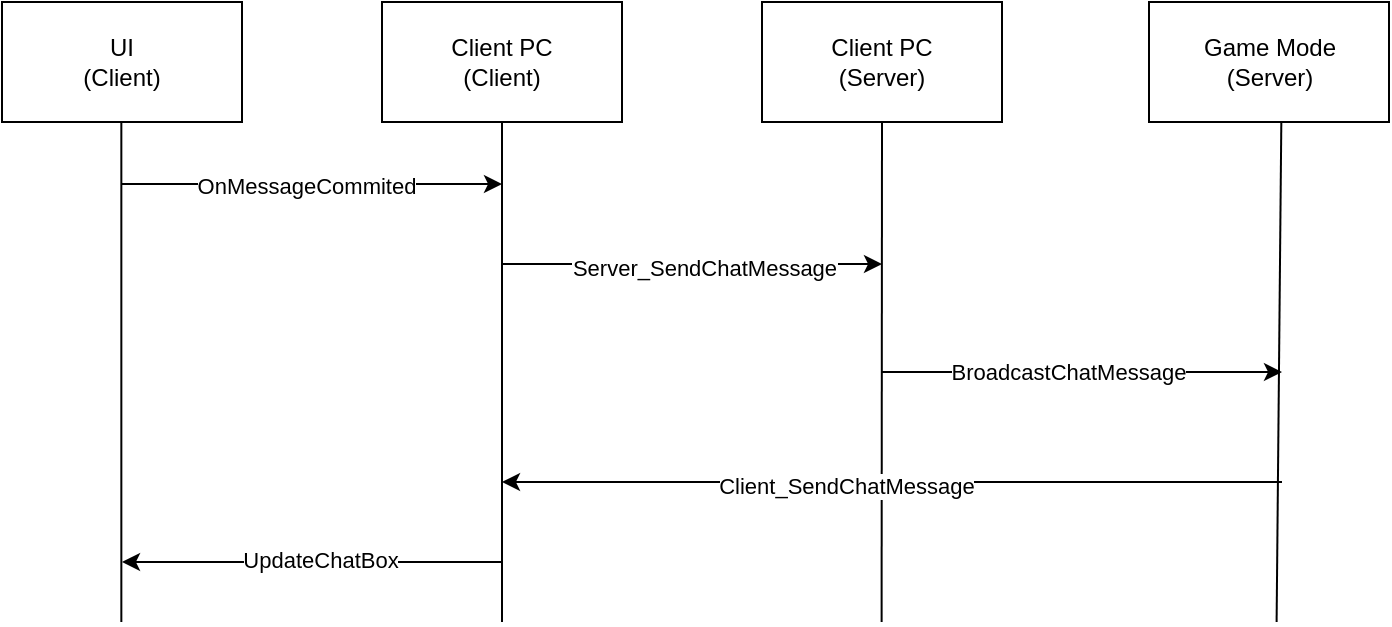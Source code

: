 <mxfile version="26.1.1">
  <diagram name="페이지-1" id="VSAeOotIDmW3yGKs_1Nk">
    <mxGraphModel dx="1974" dy="669" grid="1" gridSize="10" guides="1" tooltips="1" connect="1" arrows="1" fold="1" page="1" pageScale="1" pageWidth="827" pageHeight="1169" math="0" shadow="0">
      <root>
        <mxCell id="0" />
        <mxCell id="1" parent="0" />
        <mxCell id="gVc2iqGIA-hcth5kCHBf-1" value="Client PC&lt;div&gt;(Client)&lt;/div&gt;" style="rounded=0;whiteSpace=wrap;html=1;" vertex="1" parent="1">
          <mxGeometry x="30" y="90" width="120" height="60" as="geometry" />
        </mxCell>
        <mxCell id="gVc2iqGIA-hcth5kCHBf-2" value="" style="endArrow=none;html=1;rounded=0;exitX=0.5;exitY=1;exitDx=0;exitDy=0;" edge="1" parent="1" source="gVc2iqGIA-hcth5kCHBf-1">
          <mxGeometry width="50" height="50" relative="1" as="geometry">
            <mxPoint x="390" y="450" as="sourcePoint" />
            <mxPoint x="90" y="400" as="targetPoint" />
          </mxGeometry>
        </mxCell>
        <mxCell id="gVc2iqGIA-hcth5kCHBf-3" value="" style="endArrow=classic;html=1;rounded=0;" edge="1" parent="1">
          <mxGeometry width="50" height="50" relative="1" as="geometry">
            <mxPoint x="90" y="221" as="sourcePoint" />
            <mxPoint x="280" y="221" as="targetPoint" />
          </mxGeometry>
        </mxCell>
        <mxCell id="gVc2iqGIA-hcth5kCHBf-6" value="Server_SendChatMessage" style="edgeLabel;html=1;align=center;verticalAlign=middle;resizable=0;points=[];" vertex="1" connectable="0" parent="gVc2iqGIA-hcth5kCHBf-3">
          <mxGeometry x="0.061" y="-2" relative="1" as="geometry">
            <mxPoint as="offset" />
          </mxGeometry>
        </mxCell>
        <mxCell id="gVc2iqGIA-hcth5kCHBf-4" value="Client PC&lt;div&gt;(Server)&lt;/div&gt;" style="rounded=0;whiteSpace=wrap;html=1;" vertex="1" parent="1">
          <mxGeometry x="220" y="90" width="120" height="60" as="geometry" />
        </mxCell>
        <mxCell id="gVc2iqGIA-hcth5kCHBf-5" value="" style="endArrow=none;html=1;rounded=0;exitX=0.5;exitY=1;exitDx=0;exitDy=0;" edge="1" parent="1" source="gVc2iqGIA-hcth5kCHBf-4">
          <mxGeometry width="50" height="50" relative="1" as="geometry">
            <mxPoint x="279.8" y="150" as="sourcePoint" />
            <mxPoint x="279.8" y="400" as="targetPoint" />
          </mxGeometry>
        </mxCell>
        <mxCell id="gVc2iqGIA-hcth5kCHBf-7" value="Game Mode&lt;div&gt;(Server)&lt;/div&gt;" style="rounded=0;whiteSpace=wrap;html=1;" vertex="1" parent="1">
          <mxGeometry x="413.5" y="90" width="120" height="60" as="geometry" />
        </mxCell>
        <mxCell id="gVc2iqGIA-hcth5kCHBf-8" value="" style="endArrow=none;html=1;rounded=0;exitX=0.518;exitY=1.005;exitDx=0;exitDy=0;exitPerimeter=0;" edge="1" parent="1">
          <mxGeometry width="50" height="50" relative="1" as="geometry">
            <mxPoint x="479.66" y="150.3" as="sourcePoint" />
            <mxPoint x="477.3" y="400" as="targetPoint" />
          </mxGeometry>
        </mxCell>
        <mxCell id="gVc2iqGIA-hcth5kCHBf-9" value="" style="endArrow=classic;html=1;rounded=0;" edge="1" parent="1">
          <mxGeometry width="50" height="50" relative="1" as="geometry">
            <mxPoint x="280" y="275" as="sourcePoint" />
            <mxPoint x="480" y="275" as="targetPoint" />
          </mxGeometry>
        </mxCell>
        <mxCell id="gVc2iqGIA-hcth5kCHBf-10" value="BroadcastChatMessage" style="edgeLabel;html=1;align=center;verticalAlign=middle;resizable=0;points=[];" vertex="1" connectable="0" parent="gVc2iqGIA-hcth5kCHBf-9">
          <mxGeometry x="-0.07" relative="1" as="geometry">
            <mxPoint as="offset" />
          </mxGeometry>
        </mxCell>
        <mxCell id="gVc2iqGIA-hcth5kCHBf-12" value="" style="endArrow=classic;html=1;rounded=0;" edge="1" parent="1">
          <mxGeometry width="50" height="50" relative="1" as="geometry">
            <mxPoint x="480" y="330" as="sourcePoint" />
            <mxPoint x="90" y="330" as="targetPoint" />
          </mxGeometry>
        </mxCell>
        <mxCell id="gVc2iqGIA-hcth5kCHBf-13" value="Client_SendChatMessage" style="edgeLabel;html=1;align=center;verticalAlign=middle;resizable=0;points=[];" vertex="1" connectable="0" parent="gVc2iqGIA-hcth5kCHBf-12">
          <mxGeometry x="0.119" y="2" relative="1" as="geometry">
            <mxPoint as="offset" />
          </mxGeometry>
        </mxCell>
        <mxCell id="gVc2iqGIA-hcth5kCHBf-16" value="UI&lt;div&gt;(Client)&lt;/div&gt;" style="rounded=0;whiteSpace=wrap;html=1;" vertex="1" parent="1">
          <mxGeometry x="-160" y="90" width="120" height="60" as="geometry" />
        </mxCell>
        <mxCell id="gVc2iqGIA-hcth5kCHBf-17" value="" style="endArrow=none;html=1;rounded=0;exitX=0.5;exitY=1;exitDx=0;exitDy=0;" edge="1" parent="1">
          <mxGeometry width="50" height="50" relative="1" as="geometry">
            <mxPoint x="-100.33" y="150" as="sourcePoint" />
            <mxPoint x="-100.33" y="400" as="targetPoint" />
          </mxGeometry>
        </mxCell>
        <mxCell id="gVc2iqGIA-hcth5kCHBf-19" value="" style="endArrow=classic;html=1;rounded=0;" edge="1" parent="1">
          <mxGeometry width="50" height="50" relative="1" as="geometry">
            <mxPoint x="-100" y="181" as="sourcePoint" />
            <mxPoint x="90" y="181" as="targetPoint" />
          </mxGeometry>
        </mxCell>
        <mxCell id="gVc2iqGIA-hcth5kCHBf-20" value="OnMessageCommited" style="edgeLabel;html=1;align=center;verticalAlign=middle;resizable=0;points=[];" vertex="1" connectable="0" parent="gVc2iqGIA-hcth5kCHBf-19">
          <mxGeometry x="-0.036" y="-1" relative="1" as="geometry">
            <mxPoint as="offset" />
          </mxGeometry>
        </mxCell>
        <mxCell id="gVc2iqGIA-hcth5kCHBf-22" value="" style="endArrow=classic;html=1;rounded=0;" edge="1" parent="1">
          <mxGeometry width="50" height="50" relative="1" as="geometry">
            <mxPoint x="90" y="370" as="sourcePoint" />
            <mxPoint x="-100" y="370" as="targetPoint" />
          </mxGeometry>
        </mxCell>
        <mxCell id="gVc2iqGIA-hcth5kCHBf-23" value="UpdateChatBox" style="edgeLabel;html=1;align=center;verticalAlign=middle;resizable=0;points=[];" vertex="1" connectable="0" parent="gVc2iqGIA-hcth5kCHBf-22">
          <mxGeometry x="-0.037" y="-1" relative="1" as="geometry">
            <mxPoint as="offset" />
          </mxGeometry>
        </mxCell>
      </root>
    </mxGraphModel>
  </diagram>
</mxfile>
